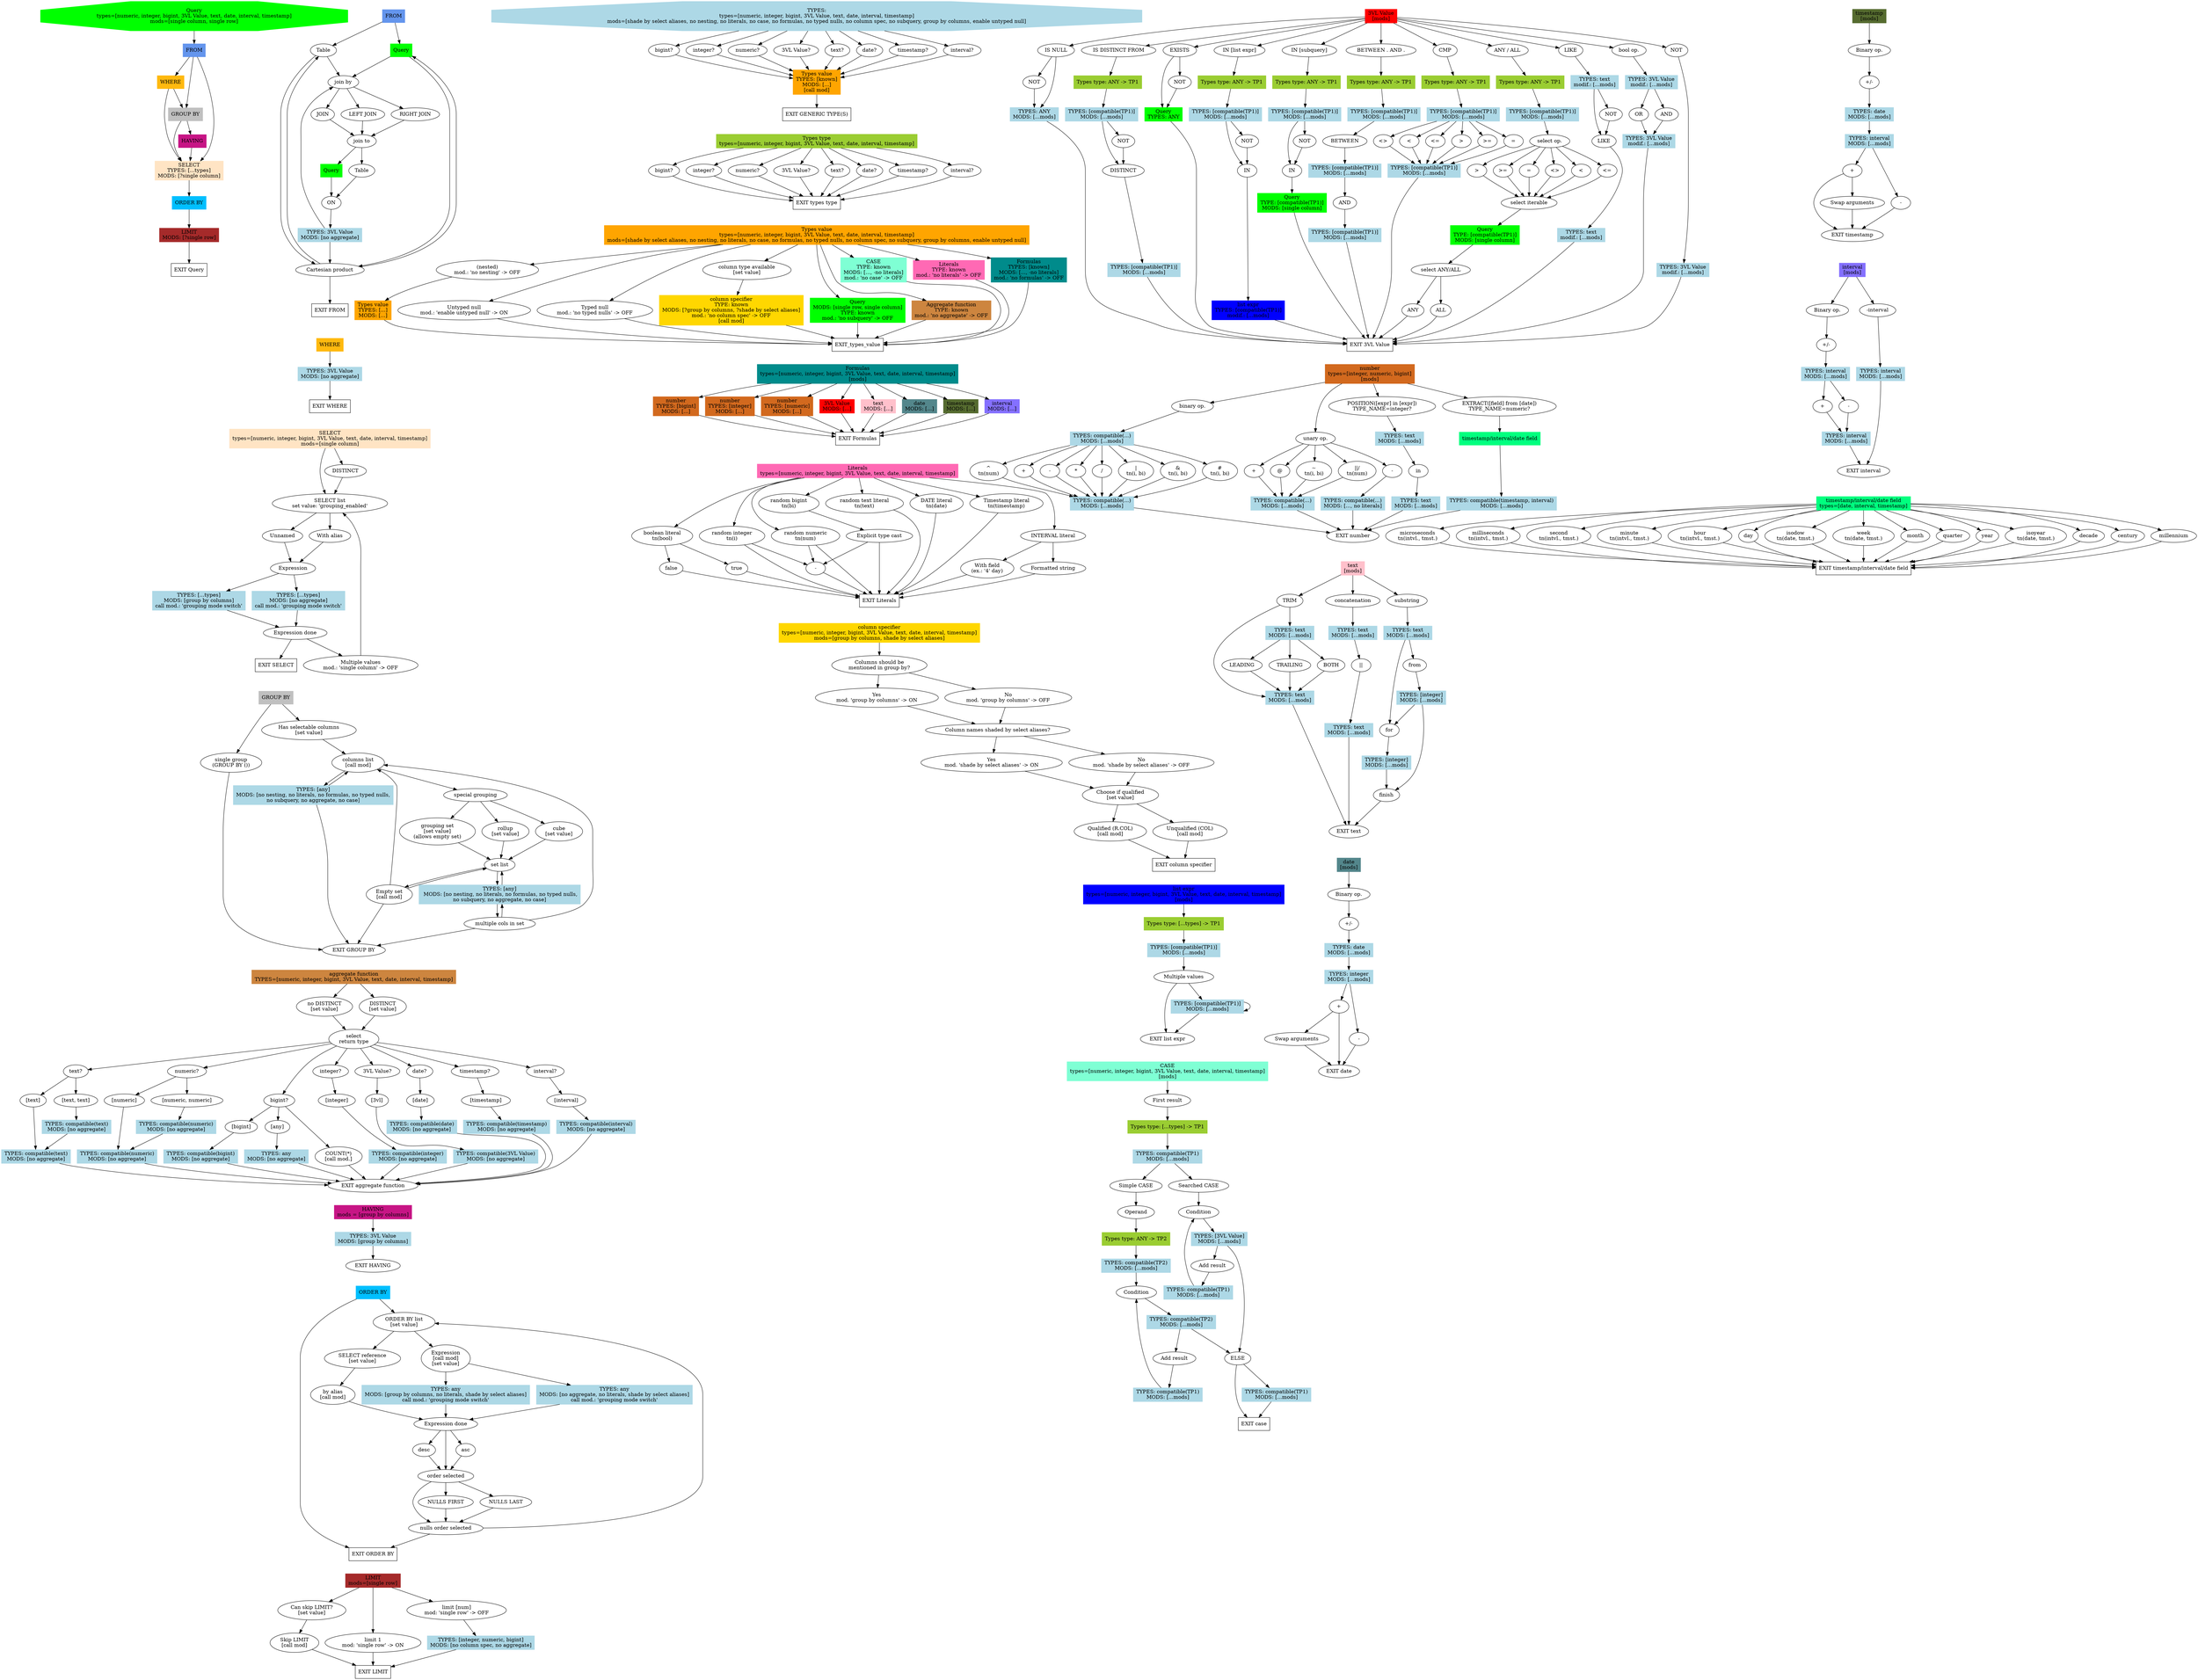 # Structure is ALWAYS as follows:
# 1. General rule is place function definitions inside their own subgraphs.
# 2. Functional node begins from the node_name node.

# 3. Function definitions & calls look as follows:
# 1) Definitions:
# subgraph def_{node_name} {
#     {node_name} [
#         TYPES="[{type_name}, ...]" (multiple type variants can be choosen, none can be choosen)
#         MODS="[{mod_name}, ...]"
#         uses_wrapped_types="true" (whether to wrap types into the subgraph's type, if subgraph has an inner type)
#         ...
#     ]
#     EXIT_{node_name} [label="EXIT {node_label}"]
#     ...
# }
# 2) Calls (execution will move to a root of a different subgraph):
#     call{caller_num}_{node_name} [
#         TYPES="[{type_name}, ...]" OR "[any]" OR "[known]" OR "[compatible]" OR "[...]" (passes all argument types further),
#         MODS="[{mod_name}, ...]" OR "[...]" (passes all argument modifiers further),
#         ...
#     ]
#
# TYPE, TYPES and MOD in definitions are only for type-checking.
# All specified types of modifiers (TYPE, TYPES, MOD) are required to be passed by caller.
# If TYPES="[any]", all types are selected.
# If TYPES="[compatible]" or TYPES="[known]", the types are popped from the reprective stacks.
# from the respective stacks

# 4. Typed node (with a question mark at the end in definition label):
# {node_name} [TYPE_NAME="type_name"]
# TYPE_NAME is the name of a type listed in function declaration.
# The node will be turned off or on respective to the types passed to function call.

# 4.1 A node with a modifier
# {node_name} [modifier="[trig_name]", modifier_mode="on"/"off"]
# if `modifier` is present in the modifiers, turn the node on or off according to the modifier_mode.

# 4.2 A node with a call modifier
# {node_name} [call_modifier="[call_trig_name]"]
# if the function corresponding to call_trig_name returns true (handler registered in code),
# the node is on. Otherwise, it is off.

# 5. Exit a callable node:
# EXIT_{node_name} [label="EXIT {node_label}"]

# 6. Call a callable node with params:
# call{caller_num}_{node_name} [TYPES={...}, MODS={...}, ...]
# ... -> call...
# there can be multiple callers, so each caller should have a unique id
# values of TYPES and MOD are exact mathes to those in definition

# 7. Call a callable node without params:
# call{caller_num}_{node_name} [...]
# ... -> call...

# 8. These are ignored:
# 1) ... -> ... [color=none]
# 2) Graphviz params in [] (label, shape...)

# 9. Define a node before referencing it:
# FROM []
# Query -> FROM

# 10. Don't do this:
# ... -> ... -> ...

# 11. subgraph ignore {} is completely ignored

# 12. Do NOT use block comments /* */

# 13 [temporary]. Mark nodes that will generate a literal value with 100%
# probability as node[literal="t"]

# 14. To use modifiers provided in arguments, mark a node with modifier="MOD. NAME", modifier_mode="off" / modifier_mode="on"

digraph G {
    subgraph def_Query {
        Query [TYPES="[numeric, integer, bigint, 3VL Value, text, date, interval, timestamp]", MODS="[single column, single row]", label="Query\ntypes=[numeric, integer, bigint, 3VL Value, text, date, interval, timestamp]\nmods=[single column, single row]", shape=octagon, style=filled, color=green]
        EXIT_Query [label="EXIT Query", shape=rectangle]

        call0_FROM [label="FROM", shape=rectangle, color=cornflowerblue, style=filled]
        Query -> call0_FROM

        call0_WHERE [label="WHERE", shape=rectangle, style=filled, color=darkgoldenrod1]
        call0_FROM -> call0_WHERE

        call0_SELECT [label="SELECT\nTYPES: [...types]\nMODS: [?single column]", TYPES="[...]", MODS="[?single column]", shape=rectangle, style=filled, color=bisque]
        call0_WHERE -> call0_SELECT
        call0_FROM -> call0_SELECT
        
        call0_GROUP_BY [label="GROUP BY", shape=rectangle, style=filled, color=gray]
        call0_WHERE -> call0_GROUP_BY
        call0_FROM -> call0_GROUP_BY
        call0_GROUP_BY -> call0_SELECT

        call0_HAVING [label="HAVING", shape=rectangle, style=filled, color=mediumvioletred]
        call0_GROUP_BY -> call0_HAVING
        call0_HAVING -> call0_SELECT

        call0_ORDER_BY [label="ORDER BY", shape=rectangle, style=filled, color=deepskyblue]
        call0_SELECT -> call0_ORDER_BY

        call0_LIMIT [label="LIMIT\nMODS: [?single row]", MODS="[?single row]", shape=rectangle, style=filled, color=brown]
        call0_ORDER_BY -> call0_LIMIT
        call0_LIMIT -> EXIT_Query
    }

    subgraph def_FROM {
        FROM [shape=rectangle, color=cornflowerblue, style=filled]
        EXIT_FROM [label="EXIT FROM", shape=rectangle]

        // FROM -> EXIT_FROM

        FROM_table [label="Table"]
        FROM -> FROM_table
        call0_Query [label="Query", shape=rectangle, TYPES="[any]", MODS="[]", style=filled, color=green]
        FROM -> call0_Query

        FROM_join_by [label="join by"]
        call0_Query -> FROM_join_by
        FROM_table -> FROM_join_by

        FROM_join_to [label="join to"]

        FROM_join_join [label="JOIN"]
        FROM_join_by -> FROM_join_join
        FROM_join_join -> FROM_join_to
        FROM_left_join [label="LEFT JOIN"]
        FROM_join_by -> FROM_left_join
        FROM_left_join -> FROM_join_to
        FROM_right_join [label="RIGHT JOIN"]
        FROM_join_by -> FROM_right_join
        FROM_right_join -> FROM_join_to
        // Reason for turning off: FULL JOIN is only supported with merge-joinable or hash-joinable join conditions
        // To turn this on, you have to provide 'no subquery' and possibly other mods to 'on' in case of full outer join
        // FROM_full_join [label="FULL JOIN"]
        // FROM_join_by -> FROM_full_join
        // FROM_full_join -> FROM_join_to

        FROM_join_on [label="ON"]
        FROM_join_table [label="Table"]
        FROM_join_to -> FROM_join_table
        FROM_join_table -> FROM_join_on
        call5_Query [label="Query", shape=rectangle, TYPES="[any]", MODS="[]", style=filled, color=green]
        FROM_join_to -> call5_Query
        call5_Query -> FROM_join_on

        call83_types [TYPES="[3VL Value]", MODS="[no aggregate]", label="TYPES: 3VL Value\nMODS: [no aggregate]", shape=rectangle, style=filled, color=lightblue]
        FROM_join_on -> call83_types
        call83_types -> FROM_join_by

        FROM_cartesian_product [label="Cartesian product"]
        FROM_cartesian_product -> EXIT_FROM
        FROM_table -> FROM_cartesian_product
        FROM_cartesian_product -> FROM_table
        call0_Query -> FROM_cartesian_product
        FROM_cartesian_product -> call0_Query
        call83_types -> FROM_cartesian_product
    }

    subgraph def_WHERE {
        WHERE [label="WHERE", shape=rectangle, style=filled, color=darkgoldenrod1]
        EXIT_WHERE [label="EXIT WHERE", shape=rectangle]

        call53_types [TYPES="[3VL Value]", MODS="[no aggregate]", label="TYPES: 3VL Value\nMODS: [no aggregate]", shape=rectangle, style=filled, color=lightblue]
        WHERE -> call53_types
        call53_types -> EXIT_WHERE
    }

    subgraph def_SELECT {
        SELECT [TYPES="[numeric, integer, bigint, 3VL Value, text, date, interval, timestamp]", MODS="[single column]", label="SELECT\ntypes=[numeric, integer, bigint, 3VL Value, text, date, interval, timestamp]\nmods=[single column]", shape=rectangle, style=filled, color=bisque]
        EXIT_SELECT [label="EXIT SELECT", shape=rectangle]

        SELECT_DISTINCT [label="DISTINCT"]
        SELECT -> SELECT_DISTINCT

        SELECT_list [label="SELECT list\nset value: 'grouping_enabled'", set_value="grouping_enabled"]
        SELECT_DISTINCT -> SELECT_list
        SELECT -> SELECT_list
        SELECT_list_multiple_values [label="Multiple values\nmod.: 'single column' -> OFF", modifier="single column", modifier_mode="off"]
        SELECT_list_multiple_values -> SELECT_list

        SELECT_unnamed_expr [label="Unnamed"]
        SELECT_expr_with_alias [label="With alias"]
        SELECT_list -> SELECT_unnamed_expr
        SELECT_list -> SELECT_expr_with_alias

        select_expr [label="Expression"]
        SELECT_unnamed_expr -> select_expr
        SELECT_expr_with_alias -> select_expr
        select_expr_done [label="Expression done"]
        select_expr_done -> SELECT_list_multiple_values
        select_expr_done -> EXIT_SELECT
        call73_types [label="TYPES: [...types]\nMODS: [group by columns]\ncall mod.: 'grouping mode switch'", TYPES="[...]", MODS="[group by columns]", call_modifier="grouping mode switch", shape=rectangle, style=filled, color=lightblue]
        select_expr -> call73_types
        call73_types -> select_expr_done
        call54_types [label="TYPES: [...types]\nMODS: [no aggregate]\ncall mod.: 'grouping mode switch'", TYPES="[...]", MODS="[no aggregate]", call_modifier="grouping mode switch", shape=rectangle, style=filled, color=lightblue]
        select_expr -> call54_types
        call54_types -> select_expr_done

        // SELECT_tables_eligible_for_wildcard [label="Set Relations for wildcards\nset_value='wildcard_relations'", set_value="wildcard_relations"]
        // SELECT_list -> SELECT_tables_eligible_for_wildcard
        // SELECT_wildcard [label="wildcard\ncall mod.: is_wildcard_available", call_modifier="is_wildcard_available"]
        // SELECT_tables_eligible_for_wildcard -> SELECT_wildcard
        // SELECT_wildcard -> SELECT_list_multiple_values
        // SELECT_wildcard -> EXIT_SELECT
        // SELECT_qualified_wildcard [label="qualified wildcard\ncall mod.: is_wildcard_available", call_modifier="is_wildcard_available"]
        // SELECT_tables_eligible_for_wildcard -> SELECT_qualified_wildcard
        // SELECT_qualified_wildcard -> SELECT_list_multiple_values
        // SELECT_qualified_wildcard -> EXIT_SELECT
    }

    subgraph def_GROUP_BY {
        GROUP_BY [label="GROUP BY", shape=rectangle, style=filled, color=gray]
        EXIT_GROUP_BY [label="EXIT GROUP BY"]

        group_by_single_group [label="single group\n(GROUP BY ())"]
        GROUP_BY -> group_by_single_group
        group_by_single_group -> EXIT_GROUP_BY

        has_accessible_columns [label="Has selectable columns\n[set value]", set_value="has_accessible_cols"]
        GROUP_BY -> has_accessible_columns
        grouping_column_list [label="columns list\n[call mod]", call_modifier="has_accessible_cols_mod"]
        has_accessible_columns -> grouping_column_list

        call70_types[TYPES="[any]", label="TYPES: [any]\nMODS: [no nesting, no literals, no formulas, no typed nulls,\nno subquery, no aggregate, no case]", MODS="[no nesting, no literals, no formulas, no typed nulls, no subquery, no aggregate, no case]", shape=rectangle, style=filled, color=lightblue]
        grouping_column_list -> call70_types
        call70_types -> grouping_column_list
        call70_types -> EXIT_GROUP_BY

        special_grouping [label="special grouping"]
        grouping_column_list -> special_grouping
        set_list [label="set list"]
        set_list_empty_allowed [label="Empty set\n[call mod]", call_modifier="empty set allowed"]
        set_list -> set_list_empty_allowed
        set_list_empty_allowed -> set_list
        set_list_empty_allowed -> grouping_column_list
        set_list_empty_allowed -> EXIT_GROUP_BY

        grouping_rollup [label="rollup\n[set value]", set_value="is_grouping_sets"]
        special_grouping -> grouping_rollup
        grouping_rollup -> set_list

        grouping_cube [label="cube\n[set value]", set_value="is_grouping_sets"]
        special_grouping -> grouping_cube
        grouping_cube -> set_list

        grouping_set [label="grouping set\n[set value]\n(allows empty set)", set_value="is_grouping_sets"]
        special_grouping -> grouping_set
        grouping_set -> set_list

        call69_types [TYPES="[any]", label="TYPES: [any]\n MODS: [no nesting, no literals, no formulas, no typed nulls,\nno subquery, no aggregate, no case]", MODS="[no nesting, no literals, no formulas, no typed nulls, no subquery, no aggregate, no case]", shape=rectangle, style=filled, color=lightblue]
        set_list -> call69_types
        call69_types -> set_list
        set_multiple [label="multiple cols in set"]
        call69_types -> set_multiple
        set_multiple -> call69_types
        set_multiple -> EXIT_GROUP_BY
        set_multiple -> grouping_column_list
    }

    subgraph def_aggregate_function {
        aggregate_function [TYPES="[numeric, integer, bigint, 3VL Value, text, date, interval, timestamp]", label="aggregate function\nTYPES=[numeric, integer, bigint, 3VL Value, text, date, interval, timestamp]", shape=rectangle, style=filled, color=peru]
        EXIT_aggregate_function [label="EXIT aggregate function"]

        aggregate_select_return_type [label="select\nreturn type"]
        aggregate_not_distinct[label="no DISTINCT\n[set value]", set_value="distinct_aggr"]
        aggregate_function -> aggregate_not_distinct
        aggregate_not_distinct -> aggregate_select_return_type
        aggregate_distinct[label="DISTINCT\n[set value]", set_value="distinct_aggr"]
        aggregate_function -> aggregate_distinct
        aggregate_distinct -> aggregate_select_return_type


        aggregate_select_type_text[TYPE_NAME="text", label="text?"]
        aggregate_select_return_type -> aggregate_select_type_text

        arg_single_text [label="[text]"]
        aggregate_select_type_text -> arg_single_text
        call63_types [TYPES="[compatible]", label="TYPES: compatible(text)\nMODS: [no aggregate]", MODS="[no aggregate]", shape=rectangle, style=filled, color=lightblue]
        arg_single_text -> call63_types
        call63_types -> EXIT_aggregate_function

        arg_double_text [label="[text, text]"]
        call74_types [TYPES="[compatible]", label="TYPES: compatible(text)\nMODS: [no aggregate]", MODS="[no aggregate]", shape=rectangle, style=filled, color=lightblue]
        aggregate_select_type_text -> arg_double_text
        arg_double_text -> call74_types
        call74_types -> call63_types


        aggregate_select_type_numeric[TYPE_NAME="numeric", label="numeric?"]
        aggregate_select_return_type -> aggregate_select_type_numeric

        arg_single_numeric [label="[numeric]"]
        aggregate_select_type_numeric -> arg_single_numeric
        call66_types [TYPES="[compatible]", label="TYPES: compatible(numeric)\nMODS: [no aggregate]", MODS="[no aggregate]", shape=rectangle, style=filled, color=lightblue]
        arg_single_numeric -> call66_types
        call66_types -> EXIT_aggregate_function
        
        arg_double_numeric [label="[numeric, numeric]"]
        aggregate_select_type_numeric -> arg_double_numeric   
        call68_types[TYPES="[compatible]", label="TYPES: compatible(numeric)\nMODS: [no aggregate]", MODS="[no aggregate]", shape=rectangle, style=filled, color=lightblue]
        arg_double_numeric -> call68_types
        call68_types -> call66_types


        aggregate_select_type_bigint[TYPE_NAME="bigint", label="bigint?"]
        aggregate_select_return_type -> aggregate_select_type_bigint

        arg_bigint [label="[bigint]"]
        aggregate_select_type_bigint -> arg_bigint
        call75_types [TYPES="[compatible]", label="TYPES: compatible(bigint)\nMODS: [no aggregate]", MODS="[no aggregate]", shape=rectangle, style=filled, color=lightblue]
        arg_bigint -> call75_types
        call75_types -> EXIT_aggregate_function

        arg_bigint_any [label="[any]"]
        aggregate_select_type_bigint -> arg_bigint_any
        call65_types [TYPES="[any]", label="TYPES: any\nMODS: [no aggregate]", MODS="[no aggregate]", shape=rectangle, style=filled, color=lightblue]
        arg_bigint_any -> call65_types
        call65_types -> EXIT_aggregate_function

        arg_star [label="COUNT(*)\n[call mod.]", call_modifier="distinct_aggr_mod"]
        aggregate_select_type_bigint -> arg_star
        arg_star -> EXIT_aggregate_function


        aggregate_select_type_integer[TYPE_NAME="integer", label="integer?"]
        aggregate_select_return_type -> aggregate_select_type_integer

        arg_integer [label="[integer]"]
        aggregate_select_type_integer -> arg_integer
        call71_types [TYPES="[compatible]", label="TYPES: compatible(integer)\nMODS: [no aggregate]", MODS="[no aggregate]", shape=rectangle, style=filled, color=lightblue]
        arg_integer -> call71_types
        call71_types -> EXIT_aggregate_function


        aggregate_select_type_bool[TYPE_NAME="3VL Value", label="3VL Value?"]
        aggregate_select_return_type -> aggregate_select_type_bool

        arg_single_3vl [label="[3vl]"]
        aggregate_select_type_bool -> arg_single_3vl
        call64_types [TYPES="[compatible]", label="TYPES: compatible(3VL Value)\nMODS: [no aggregate]", MODS="[no aggregate]", shape=rectangle, style=filled, color=lightblue]
        arg_single_3vl -> call64_types
        call64_types -> EXIT_aggregate_function


        aggregate_select_type_date [TYPE_NAME="date", label="date?"]
        aggregate_select_return_type -> aggregate_select_type_date

        arg_date [label="[date]"]
        aggregate_select_type_date -> arg_date
        call72_types [TYPES="[compatible]", label="TYPES: compatible(date)\nMODS: [no aggregate]", MODS="[no aggregate]", shape=rectangle, style=filled, color=lightblue]
        arg_date -> call72_types
        call72_types -> EXIT_aggregate_function


        aggregate_select_type_timestamp [TYPE_NAME="timestamp", label="timestamp?"]
        aggregate_select_return_type -> aggregate_select_type_timestamp

        arg_timestamp [label="[timestamp]"]
        aggregate_select_type_timestamp -> arg_timestamp
        call96_types [TYPES="[compatible]", label="TYPES: compatible(timestamp)\nMODS: [no aggregate]", MODS="[no aggregate]", shape=rectangle, style=filled, color=lightblue]
        arg_timestamp -> call96_types
        call96_types -> EXIT_aggregate_function


        aggregate_select_type_interval [TYPE_NAME="interval", label="interval?"]
        aggregate_select_return_type -> aggregate_select_type_interval

        arg_interval [label="[interval]"]
        aggregate_select_type_interval -> arg_interval
        call90_types [TYPES="[compatible]", label="TYPES: compatible(interval)\nMODS: [no aggregate]", MODS="[no aggregate]", shape=rectangle, style=filled, color=lightblue]
        arg_interval -> call90_types
        call90_types -> EXIT_aggregate_function
    }

    subgraph def_HAVING {
        HAVING [label="HAVING\nmods = [group by columns]", MODS="[group by columns]", shape=rectangle, style=filled, color=mediumvioletred]
        EXIT_HAVING [label="EXIT HAVING"]

        call45_types [TYPES="[3VL Value]", MODS="[group by columns]", label="TYPES: 3VL Value\nMODS: [group by columns]", shape=rectangle, style=filled, color=lightblue]
        HAVING -> call45_types
        call45_types -> EXIT_HAVING
    }

    subgraph def_ORDER_BY {
        ORDER_BY [label="ORDER BY", shape=rectangle, style=filled, color=deepskyblue]
        EXIT_ORDER_BY [label="EXIT ORDER BY", shape=rectangle]

        ORDER_BY -> EXIT_ORDER_BY

        // order by basically functions like SELECT w/o aliases
        // but no literals are allowed, and you also can
        // reference SELECT by aliases/numbers, and the priority
        // is on the SELECT, when ambiguous between select and from.

        order_by_list [label="ORDER BY list\n[set value]", set_value="select_is_not_distinct"]
        ORDER_BY -> order_by_list
        order_by_expr_done [label="Expression done"]

        order_by_select_reference [label="SELECT reference\n[set value]", set_value="select_has_accessible_columns"]
        order_by_list -> order_by_select_reference
        order_by_select_reference_by_alias [label="by alias\n[call mod]", call_modifier="select_has_accessible_columns_mod"]
        order_by_select_reference -> order_by_select_reference_by_alias
        order_by_select_reference_by_alias -> order_by_expr_done

        order_by_expr [label="Expression\n[call mod]\n[set value]", call_modifier="select_is_not_distinct_mod", set_value="grouping_enabled"]
        order_by_list -> order_by_expr

        call84_types [label="TYPES: any\nMODS: [group by columns, no literals, shade by select aliases]\ncall mod.: 'grouping mode switch'", TYPES="[any]", MODS="[group by columns, no literals, shade by select aliases]", call_modifier="grouping mode switch", shape=rectangle, style=filled, color=lightblue]
        order_by_expr -> call84_types
        call84_types -> order_by_expr_done
        call85_types [label="TYPES: any\nMODS: [no aggregate, no literals, shade by select aliases]\ncall mod.: 'grouping mode switch'", TYPES="[any]", MODS="[no aggregate, no literals, shade by select aliases]", call_modifier="grouping mode switch", shape=rectangle, style=filled, color=lightblue]
        order_by_expr -> call85_types
        call85_types -> order_by_expr_done

        order_by_order_selected [label="order selected"]
        order_by_expr_done -> order_by_order_selected
        order_by_asc [label="asc"]
        order_by_expr_done -> order_by_asc
        order_by_asc -> order_by_order_selected
        order_by_desc [label="desc"]
        order_by_expr_done -> order_by_desc
        order_by_desc -> order_by_order_selected

        order_by_nulls_first_selected [label="nulls order selected"]
        order_by_order_selected -> order_by_nulls_first_selected
        order_by_nulls_first_selected -> order_by_list
        order_by_nulls_first_selected -> EXIT_ORDER_BY
        order_by_nulls_first [label="NULLS FIRST"]
        order_by_order_selected -> order_by_nulls_first
        order_by_nulls_first -> order_by_nulls_first_selected
        order_by_nulls_last [label="NULLS LAST"]
        order_by_order_selected -> order_by_nulls_last
        order_by_nulls_last -> order_by_nulls_first_selected
    }

    subgraph def_LIMIT {
        LIMIT [MODS="[single row]", label="LIMIT\nmods=[single row]", shape=rectangle, style=filled, color=brown]
        EXIT_LIMIT [label="EXIT LIMIT", shape=rectangle]

        query_can_skip_limit_set_val [label="Can skip LIMIT?\n[set value]", set_value="can_skip_limit"]
        LIMIT -> query_can_skip_limit_set_val
        query_can_skip_limit [label="Skip LIMIT\n[call mod]", call_modifier="can_skip_limit_mod"]
        query_can_skip_limit_set_val-> query_can_skip_limit
        query_can_skip_limit -> EXIT_LIMIT

        single_row_true [label="limit 1\nmod: 'single row' -> ON", modifier="single row", modifier_mode="on"]
        LIMIT -> single_row_true
        single_row_true -> EXIT_LIMIT

        limit_num [label="limit [num]\nmod: 'single row' -> OFF", modifier="single row", modifier_mode="off"]
        LIMIT -> limit_num
        call52_types [TYPES="[integer, numeric, bigint]", MODS="[no column spec, no aggregate]", label="TYPES: [integer, numeric, bigint]\nMODS: [no column spec, no aggregate]", shape=rectangle, style=filled, color=lightblue]
        limit_num -> call52_types
        call52_types -> EXIT_LIMIT
    }

    subgraph def_types {
        types [TYPES="[numeric, integer, bigint, 3VL Value, text, date, interval, timestamp]", MODS="[shade by select aliases, no nesting, no literals, no case, no formulas, no typed nulls, no column spec, no subquery, group by columns, enable untyped null, no aggregate]", label="TYPES:\ntypes=[numeric, integer, bigint, 3VL Value, text, date, interval, timestamp]\nmods=[shade by select aliases, no nesting, no literals, no case, no formulas, no typed nulls, no column spec, no subquery, group by columns, enable untyped null]", shape=octagon, style=filled, color=lightblue]
        EXIT_types [label="EXIT GENERIC TYPE(S)", shape=rectangle]

        call0_types_value [TYPES="[known]", MODS="[...]", label="Types value\nTYPES: [known]\nMODS: [...]\n[call mod]", call_modifier="is_column_type_available_gate", shape=rectangle, style=filled, color=orange]
        call0_types_value -> EXIT_types

        types_select_type_bigint[TYPE_NAME="bigint", label="bigint?", set_value="is_column_type_available_val"]
        types -> types_select_type_bigint
        types_select_type_bigint -> call0_types_value

        types_select_type_integer[TYPE_NAME="integer", label="integer?", set_value="is_column_type_available_val"]
        types -> types_select_type_integer
        types_select_type_integer -> call0_types_value

        types_select_type_numeric[TYPE_NAME="numeric", label="numeric?", set_value="is_column_type_available_val"]
        types -> types_select_type_numeric
        types_select_type_numeric -> call0_types_value

        types_select_type_3vl[TYPE_NAME="3VL Value", label="3VL Value?", set_value="is_column_type_available_val"]
        types -> types_select_type_3vl
        types_select_type_3vl -> call0_types_value

        types_select_type_text[TYPE_NAME="text", label="text?", set_value="is_column_type_available_val"]
        types -> types_select_type_text
        types_select_type_text -> call0_types_value

        types_select_type_date[TYPE_NAME="date", label="date?", set_value="is_column_type_available_val"]
        types -> types_select_type_date
        types_select_type_date -> call0_types_value

        types_select_type_timestamp[TYPE_NAME="timestamp", label="timestamp?", set_value="is_column_type_available_val"]
        types -> types_select_type_timestamp
        types_select_type_timestamp -> call0_types_value

        types_select_type_interval[TYPE_NAME="interval", label="interval?", set_value="is_column_type_available_val"]
        types -> types_select_type_interval
        types_select_type_interval -> call0_types_value
    }

    subgraph def_types_type {
        types_type [TYPES="[numeric, integer, bigint, 3VL Value, text, date, interval, timestamp]", label="Types type\ntypes=[numeric, integer, bigint, 3VL Value, text, date, interval, timestamp]", shape=rectangle, style=filled, color=yellowgreen]
        EXIT_types_type [label="EXIT types type", shape=rectangle]

        types_type_bigint[TYPE_NAME="bigint", label="bigint?"]
        types_type -> types_type_bigint
        types_type_bigint -> EXIT_types_type

        types_type_integer[TYPE_NAME="integer", label="integer?"]
        types_type -> types_type_integer
        types_type_integer -> EXIT_types_type

        types_type_numeric[TYPE_NAME="numeric", label="numeric?"]
        types_type -> types_type_numeric
        types_type_numeric -> EXIT_types_type

        types_type_3vl[TYPE_NAME="3VL Value", label="3VL Value?"]
        types_type -> types_type_3vl
        types_type_3vl -> EXIT_types_type

        types_type_text[TYPE_NAME="text", label="text?"]
        types_type -> types_type_text
        types_type_text -> EXIT_types_type

        types_type_date[TYPE_NAME="date", label="date?"]
        types_type -> types_type_date
        types_type_date -> EXIT_types_type

        types_type_timestamp[TYPE_NAME="timestamp", label="timestamp?"]
        types_type -> types_type_timestamp
        types_type_timestamp -> EXIT_types_type

        types_type_interval[TYPE_NAME="interval", label="interval?"]
        types_type -> types_type_interval
        types_type_interval -> EXIT_types_type
    }

    subgraph def_types_value {
        types_value [TYPES="[numeric, integer, bigint, 3VL Value, text, date, interval, timestamp]", MODS="[shade by select aliases, no nesting, no literals, no case, no formulas, no typed nulls, no column spec, no subquery, group by columns, enable untyped null, no aggregate]", label="Types value\ntypes=[numeric, integer, bigint, 3VL Value, text, date, interval, timestamp]\nmods=[shade by select aliases, no nesting, no literals, no case, no formulas, no typed nulls, no column spec, no subquery, group by columns, enable untyped null]", shape=rectangle, style=filled, color=orange]
        EXIT_types_value [shape=rectangle]

        types_value_nested [label="(nested)\nmod.: 'no nesting' -> OFF", modifier="no nesting", modifier_mode="off"]
        types_value -> types_value_nested
        call1_types_value [TYPES="[...]", MODS="[...]", label="Types value\nTYPES: [...]\nMODS: [...]", shape=rectangle, style=filled, color=orange]
        types_value_nested -> call1_types_value
        call1_types_value -> EXIT_types_value

        types_value_null [label="Untyped null\nmod.: 'enable untyped null' -> ON", modifier="enable untyped null", modifier_mode="on"]
        types_value -> types_value_null
        types_value_null -> EXIT_types_value

        types_value_typed_null [label="Typed null\nmod.: 'no typed nulls' -> OFF", modifier="no typed nulls", modifier_mode="off"]
        types_value -> types_value_typed_null
        types_value_typed_null -> EXIT_types_value

        column_type_available [label="column type available\n[set value]", set_value="is_column_type_available_val"]
        types_value -> column_type_available
        call0_column_spec [TYPES="[known]", MODS="[?group by columns, ?shade by select aliases]", modifier="no column spec", modifier_mode="off", call_modifier="is_column_type_available_gate", label="column specifier\nTYPE: known\nMODS: [?group by columns, ?shade by select aliases]\nmod.: 'no column spec' -> OFF\n[call mod]", shape=rectangle, style=filled, color=gold]
        column_type_available -> call0_column_spec
        call0_column_spec -> EXIT_types_value

        call1_Query [TYPES="[known]", MODS="[single row, single column]", label="Query\nMODS: [single row, single column]\nTYPE: known\nmod.: 'no subquery' -> OFF", modifier="no subquery", modifier_mode="off", shape=rectangle, style=filled, color=green]
        types_value -> call1_Query
        call1_Query -> EXIT_types_value

        call0_aggregate_function [TYPES="[known]", modifier="no aggregate", modifier_mode="off", label="Aggregate function\nTYPE: known\nmod.: 'no aggregate' -> OFF", shape=rectangle, style=filled, color=peru]
        types_value -> call0_aggregate_function
        call0_aggregate_function -> EXIT_types_value

        call0_case [TYPES="[known]", MODS="[..., -no literals]", modifier="no case", modifier_mode="off", label="CASE\nTYPE: known\nMODS: [..., -no literals]\nmod.: 'no case' -> OFF", shape=rectangle, style=filled, color=aquamarine]
        types_value -> call0_case
        call0_case -> EXIT_types_value

        call0_literals [TYPES="[known]", modifier="no literals", modifier_mode="off", label="Literals\nTYPE: known\nmod.: 'no literals' -> OFF", shape=rectangle, style=filled, color=hotpink]
        types_value -> call0_literals
        call0_literals -> EXIT_types_value

        call0_formulas [TYPES="[known]", MODS="[..., -no literals]", modifier="no formulas", modifier_mode="off", label="Formulas\nTYPES: [known]\nMODS: [..., -no literals]\nmod.: 'no formulas' -> OFF", shape=rectangle, style=filled, color=darkcyan]
        types_value -> call0_formulas
        call0_formulas -> EXIT_types_value
    }

    subgraph def_formulas {
        formulas [label="Formulas\ntypes=[numeric, integer, bigint, 3VL Value, text, date, interval, timestamp]\n[mods]", TYPES="[numeric, integer, bigint, 3VL Value, text, date, interval, timestamp]", MODS="[]", shape=rectangle, style=filled, color=darkcyan]
        EXIT_formulas [label="EXIT Formulas", shape=rectangle]

        call2_number [label="number\nTYPES: [bigint]\nMODS: [...]", TYPE_NAME="bigint", TYPES="[bigint]", MODS="[...]", shape=rectangle, style=filled, color=chocolate]
        formulas -> call2_number
        call2_number -> EXIT_formulas

        call1_number [label="number\nTYPES: [integer]\nMODS: [...]", TYPE_NAME="integer", TYPES="[integer]", MODS="[...]", shape=rectangle, style=filled, color=chocolate]
        formulas -> call1_number
        call1_number -> EXIT_formulas

        call0_number [label="number\nTYPES: [numeric]\nMODS: [...]", TYPE_NAME="numeric", TYPES="[numeric]", MODS="[...]", shape=rectangle, style=filled, color=chocolate]
        formulas -> call0_number
        call0_number -> EXIT_formulas

        call1_VAL_3 [label="3VL Value\nMODS: [...]", MODS="[...]", TYPE_NAME="3VL Value", shape=rectangle, style=filled, color=red]
        formulas -> call1_VAL_3
        call1_VAL_3 -> EXIT_formulas

        call0_text [label="text\nMODS: [...]", MODS="[...]", TYPE_NAME="text", shape=rectangle, style=filled, color=pink]
        formulas -> call0_text
        call0_text -> EXIT_formulas

        call0_date [label="date\nMODS: [...]", MODS="[...]", TYPE_NAME="date", shape=rectangle, style=filled, color=cadetblue4]
        formulas -> call0_date
        call0_date -> EXIT_formulas

        call0_timestamp [label="timestamp\nMODS: [...]", MODS="[...]", TYPE_NAME="timestamp", shape=rectangle, style=filled, color=darkolivegreen]
        formulas -> call0_timestamp
        call0_timestamp -> EXIT_formulas

        call0_interval [label="interval\nMODS: [...]", MODS="[...]", TYPE_NAME="interval", shape=rectangle, style=filled, color=lightslateblue]
        formulas -> call0_interval
        call0_interval -> EXIT_formulas
    }

    subgraph def_literals {
        literals [label="Literals\ntypes=[numeric, integer, bigint, 3VL Value, text, date, interval, timestamp]", TYPES="[numeric, integer, bigint, 3VL Value, text, date, interval, timestamp]", shape=rectangle, style=filled, color=hotpink]
        EXIT_literals [label="EXIT Literals", shape=rectangle]

        bool_literal [label="boolean literal\ntn(bool)", TYPE_NAME="3VL Value"]
        literals -> bool_literal
        true []
        bool_literal -> true
        true -> EXIT_literals
        false []
        bool_literal -> false
        false -> EXIT_literals

        number_literal_integer [label="random integer\ntn(i)", TYPE_NAME="integer"]
        literals -> number_literal_integer
        number_literal_integer -> EXIT_literals
        number_literal_numeric [label="random numeric\ntn(num)", TYPE_NAME="numeric"]
        literals -> number_literal_numeric
        number_literal_numeric -> EXIT_literals
        number_literal_bigint [label="random bigint\ntn(bi)", TYPE_NAME="bigint"]
        literals -> number_literal_bigint
        // number_literal_bigint -> EXIT_literals

        number_literal_minus [label="-"]
        number_literal_integer -> number_literal_minus
        number_literal_numeric -> number_literal_minus
        // number_literal_bigint -> number_literal_minus
        number_literal_minus -> EXIT_literals

        literals_explicit_cast [label="Explicit type cast"]
        literals_explicit_cast -> EXIT_literals
        number_literal_bigint -> literals_explicit_cast
        literals_explicit_cast -> number_literal_minus

        text_literal [label="random text literal\ntn(text)", TYPE_NAME="text"]
        literals -> text_literal
        text_literal -> EXIT_literals

        date_literal [label="DATE literal\ntn(date)", TYPE_NAME="date"]
        literals -> date_literal
        date_literal -> EXIT_literals

        timestamp_literal [label="Timestamp literal\ntn(timestamp)", TYPE_NAME="timestamp"]
        literals -> timestamp_literal
        timestamp_literal -> EXIT_literals

        interval_literal [label="INTERVAL literal", TYPE_NAME="interval"]
        literals -> interval_literal
        interval_literal_format_string [label="Formatted string"]
        interval_literal -> interval_literal_format_string
        interval_literal_format_string -> EXIT_literals
        interval_literal_with_field [label="With field\n(ex.: '4' day)"]
        interval_literal -> interval_literal_with_field
        interval_literal_with_field -> EXIT_literals
    }

    subgraph def_case {
        case [TYPES="[numeric, integer, bigint, 3VL Value, text, date, interval, timestamp]", MODS="[]", label="CASE\ntypes=[numeric, integer, bigint, 3VL Value, text, date, interval, timestamp]\n[mods]", shape=rectangle, style=filled, color=aquamarine]
        EXIT_case [label="EXIT case", shape=rectangle]

        case_first_result [label="First result"]
        case -> case_first_result
        call7_types_type [TYPES="[...]", label="Types type: [...types] -> TP1", shape=rectangle, color=yellowgreen, style=filled]
        case_first_result -> call7_types_type
        call82_types [TYPES="[compatible]", label="TYPES: compatible(TP1)\nMODS: [...mods]", MODS="[...]", shape=rectangle, style=filled, color=lightblue]
        call7_types_type -> call82_types
        
        case_else [label="ELSE"]
        call81_types [TYPES="[compatible]", label="TYPES: compatible(TP1)\nMODS: [...mods]", MODS="[...]", shape=rectangle, style=filled, color=lightblue]
        case_else -> call81_types
        call81_types -> EXIT_case
        case_else -> EXIT_case

        simple_case [label="Simple CASE"]
        call82_types -> simple_case

        simple_case_operand [label="Operand"]
        simple_case -> simple_case_operand
        call8_types_type [TYPES="[any]", label="Types type: ANY -> TP2", shape=rectangle, color=yellowgreen, style=filled]
        simple_case_operand -> call8_types_type
        call78_types [TYPES="[compatible]", MODS="[...]", label="TYPES: compatible(TP2)\nMODS: [...mods]", shape=rectangle, style=filled, color=lightblue]
        call8_types_type -> call78_types

        simple_case_condition [label="Condition"]
        call78_types -> simple_case_condition
        call79_types [TYPES="[compatible]", label="TYPES: compatible(TP2)\nMODS: [...mods]", MODS="[...]", shape=rectangle, style=filled, color=lightblue]
        simple_case_condition -> call79_types
        call79_types -> case_else

        simple_case_result [label="Add result"]
        call79_types -> simple_case_result
        call80_types [TYPES="[compatible]", label="TYPES: compatible(TP1)\nMODS: [...mods]", MODS="[...]", shape=rectangle, style=filled, color=lightblue]
        simple_case_result -> call80_types
        call80_types -> simple_case_condition

        searched_case [label="Searched CASE"]
        call82_types -> searched_case

        searched_case_condition [label="Condition"]
        searched_case -> searched_case_condition
        call76_types [TYPES="[3VL Value]", label="TYPES: [3VL Value]\nMODS: [...mods]", MODS="[...]", shape=rectangle, style=filled, color=lightblue]
        searched_case_condition -> call76_types
        call76_types -> case_else

        searched_case_result [label="Add result"]
        call76_types -> searched_case_result
        call77_types [TYPES="[compatible]", label="TYPES: compatible(TP1)\nMODS: [...mods]", MODS="[...]", shape=rectangle, style=filled, color=lightblue]
        searched_case_result -> call77_types
        call77_types -> searched_case_condition
    }

    subgraph def_column_spec {
        column_spec [TYPES="[numeric, integer, bigint, 3VL Value, text, date, interval, timestamp]", MODS="[group by columns, shade by select aliases]", label="column specifier\ntypes=[numeric, integer, bigint, 3VL Value, text, date, interval, timestamp]\nmods=[group by columns, shade by select aliases]", shape=rectangle, style=filled, color=gold]
        EXIT_column_spec [label="EXIT column specifier", shape=rectangle]

        column_spec_mentioned_in_group_by [label="Columns should be\nmentioned in group by?"]
        column_spec -> column_spec_mentioned_in_group_by

        column_spec_mentioned_in_group_by_yes [label="Yes\nmod. 'group by columns' -> ON", modifier="group by columns", modifier_mode="on"]
        column_spec_mentioned_in_group_by -> column_spec_mentioned_in_group_by_yes

        column_spec_mentioned_in_group_by_no [label="No\nmod. 'group by columns' -> OFF", modifier="group by columns", modifier_mode="off"]
        column_spec_mentioned_in_group_by -> column_spec_mentioned_in_group_by_no

        column_spec_shaded_by_select [label="Column names shaded by select aliases?"]
        column_spec_mentioned_in_group_by_yes -> column_spec_shaded_by_select
        column_spec_mentioned_in_group_by_no -> column_spec_shaded_by_select

        column_spec_shaded_by_select_yes [label="Yes\nmod. 'shade by select aliases' -> ON", modifier="shade by select aliases", modifier_mode="on"]
        column_spec_shaded_by_select -> column_spec_shaded_by_select_yes

        column_spec_shaded_by_select_no [label="No\nmod. 'shade by select aliases' -> OFF", modifier="shade by select aliases", modifier_mode="off"]
        column_spec_shaded_by_select -> column_spec_shaded_by_select_no

        column_spec_choose_qualified [label="Choose if qualified\n[set value]", set_value="name_accessibility_of_selected_types_value"]
        column_spec_shaded_by_select_yes -> column_spec_choose_qualified
        column_spec_shaded_by_select_no -> column_spec_choose_qualified

        qualified_column_name [label="Qualified (R.COL)\n[call mod]", call_modifier="selected_types_accessible_by_naming_method"]
        column_spec_choose_qualified -> qualified_column_name
        qualified_column_name -> EXIT_column_spec

        unqualified_column_name [label="Unqualified (COL)\n[call mod]", call_modifier="selected_types_accessible_by_naming_method"]
        column_spec_choose_qualified -> unqualified_column_name
        unqualified_column_name -> EXIT_column_spec
    }

    subgraph def_list_expr {
        list_expr [TYPES="[numeric, integer, bigint, 3VL Value, text, date, interval, timestamp]", MODS="[]", label="list expr\ntypes=[numeric, integer, bigint, 3VL Value, text, date, interval, timestamp]\n[mods]", shape=rectangle, style=filled, color=blue]
        EXIT_list_expr[label="EXIT list expr"]

        call6_types_type [TYPES="[...]", label="Types type: [...types] -> TP1", shape=rectangle, color=yellowgreen, style=filled]
        list_expr -> call6_types_type
        call16_types [TYPES="[compatible]", MODS="[...]", label="TYPES: [compatible(TP1)]\nMODS: [...mods]", shape=rectangle, style=filled, color=lightblue]
        call6_types_type -> call16_types

        list_expr_multiple_values [label="Multiple values"]
        call16_types -> list_expr_multiple_values

        call49_types [TYPES="[compatible]", label="TYPES: [compatible(TP1)]\nMODS: [...mods]", MODS="[...]", shape=rectangle, style=filled, color=lightblue]
        list_expr_multiple_values -> call49_types
        list_expr_multiple_values -> EXIT_list_expr
        call49_types -> call49_types

        call49_types -> EXIT_list_expr
    }

    subgraph def_VAL_3 {
        VAL_3 [shape=rectangle, label="3VL Value\n[mods]", MODS="[]", style=filled, color=red]
        EXIT_VAL_3 [shape=rectangle, label="EXIT 3VL Value"]

        IsNull [label="IS NULL"]
        call55_types [TYPES="[any]", MODS="[...]", label="TYPES: ANY\nMODS: [...mods]", shape=rectangle, color=lightblue, style=filled]
        VAL_3 -> IsNull
        IsNull -> call55_types
        IsNull_not [label="NOT"]
        IsNull -> IsNull_not
        IsNull_not -> call55_types
        call55_types -> EXIT_VAL_3

        IsDistinctFrom [label="IS DISTINCT FROM"]
        call0_types_type [TYPES="[any]", label="Types type: ANY -> TP1", shape=rectangle, color=yellowgreen, style=filled]
        IsDistinctFrom -> call0_types_type
        call56_types [TYPES="[compatible]", MODS="[...]", label="TYPES: [compatible(TP1)]\nMODS: [...mods]", shape=rectangle, color=lightblue, style=filled]
        IsDistinctNOT [label="NOT"]
        DISTINCT []
        call21_types [TYPES="[compatible]", MODS="[...]", label="TYPES: [compatible(TP1)]\nMODS: [...mods]", shape=rectangle, color=lightblue, style=filled]
        VAL_3 -> IsDistinctFrom
        call0_types_type -> call56_types
        call56_types -> IsDistinctNOT
        IsDistinctNOT -> DISTINCT
        call56_types -> DISTINCT
        DISTINCT -> call21_types
        call21_types -> EXIT_VAL_3

        Exists_not [label="NOT"]
        Exists [label="EXISTS"]
        call2_Query [TYPES="[any]", MODS="[]", label="Query\nTYPES: ANY", shape=rectangle, style=filled, color=green]
        VAL_3 -> Exists
        Exists -> call2_Query
        call2_Query -> EXIT_VAL_3
        Exists -> Exists_not
        Exists_not -> call2_Query

        InList[label="IN [list expr]"]
        InListNot [label="NOT"]
        InListIn [label="IN"]
        VAL_3 -> InList
        call3_types_type [TYPES="[any]", label="Types type: ANY -> TP1", shape=rectangle, color=yellowgreen, style=filled]
        InList -> call3_types_type
        call57_types [TYPES="[compatible]", MODS="[...]", label="TYPES: [compatible(TP1)]\nMODS: [...mods]", shape=rectangle, color=lightblue, style=filled]
        call3_types_type -> call57_types
        call57_types -> InListNot
        InListNot -> InListIn
        call57_types -> InListIn
        call1_list_expr [TYPES="[compatible]", MODS="[...]", label="list expr\nTYPES: [compatible(TP1)]\nmodif.: [...mods]", shape=rectangle, style=filled, color=blue]
        InListIn -> call1_list_expr
        call1_list_expr -> EXIT_VAL_3

        InSubquery[label="IN [subquery]"]
        VAL_3 -> InSubquery
        call4_types_type [TYPES="[any]", label="Types type: ANY -> TP1", shape=rectangle, color=yellowgreen, style=filled]
        InSubquery -> call4_types_type
        call58_types [TYPES="[compatible]", MODS="[...]", label="TYPES: [compatible(TP1)]\nMODS: [...mods]", shape=rectangle, color=lightblue, style=filled]
        call4_types_type -> call58_types
        InSubqueryNot [label="NOT"]
        call58_types -> InSubqueryNot
        InSubqueryIn [label="IN"]
        InSubqueryNot -> InSubqueryIn
        call58_types -> InSubqueryIn
        call3_Query [TYPES="[compatible]", MODS="[single column]", label="Query\nTYPE: [compatible(TP1)]\nMODS: [single column]", shape=rectangle, style=filled, color=green]
        InSubqueryIn -> call3_Query
        call3_Query -> EXIT_VAL_3

        Between[label="BETWEEN . AND ."]
        BetweenBetween [label="BETWEEN"]
        BetweenBetweenAnd [label="AND"]
        VAL_3 -> Between
        call5_types_type [TYPES="[any]", label="Types type: ANY -> TP1", shape=rectangle, color=yellowgreen, style=filled]
        call59_types [TYPES="[compatible]", MODS="[...]", label="TYPES: [compatible(TP1)]\nMODS: [...mods]", shape=rectangle, color=lightblue, style=filled]
        Between -> call5_types_type
        call5_types_type -> call59_types
        call59_types -> BetweenBetween
        call22_types [TYPES="[compatible]", MODS="[...]", label="TYPES: [compatible(TP1)]\nMODS: [...mods]", shape=rectangle, style=filled, color=lightblue]
        BetweenBetween -> call22_types
        call22_types -> BetweenBetweenAnd
        call23_types [TYPES="[compatible]", MODS="[...]", label="TYPES: [compatible(TP1)]\nMODS: [...mods]", shape=rectangle, style=filled, color=lightblue]
        BetweenBetweenAnd -> call23_types
        call23_types -> EXIT_VAL_3

        BinaryComp[label="CMP"]
        VAL_3 -> BinaryComp
        call1_types_type [TYPES="[any]", label="Types type: ANY -> TP1", shape=rectangle, color=yellowgreen, style=filled]
        BinaryComp -> call1_types_type
        call60_types [TYPES="[compatible]", MODS="[...]", label="TYPES: [compatible(TP1)]\nMODS: [...mods]", shape=rectangle, style=filled, color=lightblue]
        call1_types_type -> call60_types
        call24_types [TYPES="[compatible]", MODS="[...]", label="TYPES: [compatible(TP1)]\nMODS: [...mods]", shape=rectangle, style=filled, color=lightblue]
        BinaryCompEqual [label="="]
        call60_types -> BinaryCompEqual
        BinaryCompEqual -> call24_types
        BinaryCompUnEqual [label="<>"]
        call60_types -> BinaryCompUnEqual
        BinaryCompUnEqual -> call24_types
        BinaryCompLess [label="<"]
        call60_types -> BinaryCompLess
        BinaryCompLess -> call24_types
        BinaryCompLessEqual [label="<="]
        call60_types -> BinaryCompLessEqual
        BinaryCompLessEqual -> call24_types
        BinaryCompGreater [label=">"]
        call60_types -> BinaryCompGreater
        BinaryCompGreater -> call24_types
        BinaryCompGreaterEqual [label=">="]
        call60_types -> BinaryCompGreaterEqual
        BinaryCompGreaterEqual -> call24_types
        call24_types -> EXIT_VAL_3

        AnyAll[label="ANY / ALL"]
        AnyAllSelectOp[label="select op."]
        AnyAllSelectIter[label="select iterable"]
        AnyAllAnyAll[label="select ANY/ALL"]
        AnyAllAnyAllAny[label="ANY"]
        AnyAllAnyAllAll[label="ALL"]
        VAL_3 -> AnyAll
        call2_types_type [TYPES="[any]", label="Types type: ANY -> TP1", shape=rectangle, color=yellowgreen, style=filled]
        AnyAll -> call2_types_type
        call61_types [TYPES="[compatible]", MODS="[...]", label="TYPES: [compatible(TP1)]\nMODS: [...mods]", shape=rectangle, color=lightblue, style=filled]
        call2_types_type -> call61_types
        call61_types -> AnyAllSelectOp
        AnyAllEqual [label="="]
        AnyAllSelectOp -> AnyAllEqual
        AnyAllEqual -> AnyAllSelectIter
        AnyAllUnEqual [label="<>"]
        AnyAllSelectOp -> AnyAllUnEqual
        AnyAllUnEqual -> AnyAllSelectIter
        AnyAllLess [label="<"]
        AnyAllSelectOp -> AnyAllLess
        AnyAllLess -> AnyAllSelectIter
        AnyAllLessEqual [label="<="]
        AnyAllSelectOp -> AnyAllLessEqual
        AnyAllLessEqual -> AnyAllSelectIter
        AnyAllGreater [label=">"]
        AnyAllSelectOp -> AnyAllGreater
        AnyAllGreater -> AnyAllSelectIter
        AnyAllGreaterEqual [label=">="]
        AnyAllSelectOp -> AnyAllGreaterEqual
        AnyAllGreaterEqual -> AnyAllSelectIter
        call4_Query [TYPES="[compatible]", MODS="[single column]", label="Query\nTYPE: [compatible(TP1)]\nMODS: [single column]", shape=rectangle, style=filled, color=green]
        AnyAllSelectIter -> call4_Query
        call4_Query -> AnyAllAnyAll
        AnyAllAnyAll -> AnyAllAnyAllAny
        AnyAllAnyAllAny -> EXIT_VAL_3
        AnyAllAnyAll -> AnyAllAnyAllAll
        AnyAllAnyAllAll -> EXIT_VAL_3

        BinaryStringLike[label="LIKE"]
        BinaryStringLikeNot [label="NOT"]
        BinaryStringLikeIn [label="LIKE"]
        VAL_3 -> BinaryStringLike
        call25_types [MODS="[...]", TYPES="[text]", label="TYPES: text\nmodif.: [...mods]", shape=rectangle, style=filled, color=lightblue]
        BinaryStringLike -> call25_types
        call25_types -> BinaryStringLikeNot
        BinaryStringLikeNot -> BinaryStringLikeIn
        call25_types -> BinaryStringLikeIn
        call26_types [MODS="[...]", TYPES="[text]", label="TYPES: text\nmodif.: [...mods]", shape=rectangle, style=filled, color=lightblue]
        BinaryStringLikeIn -> call26_types
        call26_types -> EXIT_VAL_3

        BinaryBooleanOpV3[label="bool op."]
        BinaryBooleanOpV3AND [label="AND"]
        BinaryBooleanOpV3OR [label="OR"]
        // BinaryBooleanOpV3XOR [label="XOR"] // THERE IS NO XOR IN POSTGRESQL
        VAL_3 -> BinaryBooleanOpV3
        call27_types [MODS="[...]", TYPES="[3VL Value]", label="TYPES: 3VL Value\nmodif.: [...mods]", shape=rectangle, style=filled, color=lightblue]
        BinaryBooleanOpV3 -> call27_types
        call27_types -> BinaryBooleanOpV3AND
        call28_types [MODS="[...]", TYPES="[3VL Value]", label="TYPES: 3VL Value\nmodif.: [...mods]", shape=rectangle, style=filled, color=lightblue]
        BinaryBooleanOpV3AND -> call28_types
        call27_types -> BinaryBooleanOpV3OR
        BinaryBooleanOpV3OR -> call28_types
        // call27_types -> BinaryBooleanOpV3XOR
        // BinaryBooleanOpV3XOR -> call28_types
        call28_types -> EXIT_VAL_3

        UnaryNot_VAL_3[label="NOT"]
        call30_types [MODS="[...]", TYPES="[3VL Value]", label="TYPES: 3VL Value\nmodif.: [...mods]", shape=rectangle, style=filled, color=lightblue]
        VAL_3 -> UnaryNot_VAL_3
        UnaryNot_VAL_3 -> call30_types
        call30_types -> EXIT_VAL_3
    }

    subgraph def_number {
        number [shape=rectangle, label="number\ntypes=[integer, numeric, bigint]\n[mods]", TYPES="[integer, numeric, bigint]", MODS="[]", style=filled, color=chocolate]
        EXIT_number [label="EXIT number"]

        BinaryNumberOp[label="binary op."]
        call47_types [TYPES="[compatible]", MODS="[...]", label="TYPES: compatible(...)\nMODS: [...mods]", shape=rectangle, style=filled, color=lightblue]
        number -> BinaryNumberOp
        call48_types [TYPES="[compatible]", MODS="[...]", label="TYPES: compatible(...)\nMODS: [...mods]", shape=rectangle, style=filled, color=lightblue]
        BinaryNumberOp -> call48_types
        binary_number_plus [label="+"]
        call48_types -> binary_number_plus
        binary_number_plus -> call47_types
        binary_number_minus [label="-"]
        call48_types -> binary_number_minus
        binary_number_minus -> call47_types
        binary_number_mul [label="*"]
        call48_types -> binary_number_mul
        binary_number_mul -> call47_types
        binary_number_div [label="/"]
        call48_types -> binary_number_div
        binary_number_div -> call47_types
        binary_number_bin_or [label="|\ntn(i, bi)", TYPE_NAME="[integer, bigint]"]
        call48_types -> binary_number_bin_or
        binary_number_bin_or -> call47_types
        binary_number_bin_and [label="&\ntn(i, bi)", TYPE_NAME="[integer, bigint]"]
        call48_types -> binary_number_bin_and
        binary_number_bin_and -> call47_types
        binary_number_bin_xor [label="#\ntn(i, bi)", TYPE_NAME="[integer, bigint]"]
        call48_types -> binary_number_bin_xor
        binary_number_bin_xor -> call47_types
        binary_number_exp [label="^\ntn(num)", TYPE_NAME="numeric"]
        call48_types -> binary_number_exp
        binary_number_exp -> call47_types
        call47_types -> EXIT_number

        UnaryNumberOp [label="unary op."]
        call1_types [TYPES="[compatible]", MODS="[...]", label="TYPES: compatible(...)\nMODS: [...mods]", shape=rectangle, style=filled, color=lightblue]
        number -> UnaryNumberOp
        unary_number_plus[label="+"]
        UnaryNumberOp -> unary_number_plus
        unary_number_plus -> call1_types
        unary_number_abs [label="@"]
        UnaryNumberOp -> unary_number_abs
        unary_number_abs -> call1_types
        unary_number_bin_not [label="~\ntn(i, bi)", TYPE_NAME="[integer, bigint]"]
        UnaryNumberOp -> unary_number_bin_not
        unary_number_bin_not -> call1_types
        // unary_number_sq_root [label="|/\ntn(num)", TYPE_NAME="numeric"]
        // UnaryNumberOp -> unary_number_sq_root
        // unary_number_sq_root -> call1_types
        unary_number_cub_root [label="||/\ntn(num)", TYPE_NAME="numeric"]
        UnaryNumberOp -> unary_number_cub_root
        unary_number_cub_root -> call1_types
        call1_types -> EXIT_number
        // postgres treats -3 like a literal, but parser treats it like - and 1
        // so we take "-" to actual literals generation. But the expression '-' (like in "-(4 + 1)") is here
        call89_types [TYPES="[compatible]", MODS="[..., no literals]", label="TYPES: compatible(...)\nMODS: [..., no literals]", shape=rectangle, style=filled, color=lightblue]
        unary_number_minus[label="-"]
        UnaryNumberOp -> unary_number_minus
        unary_number_minus -> call89_types
        call89_types -> EXIT_number

        number_string_position [label="POSITION([expr] in [expr])\nTYPE_NAME=integer?", TYPE_NAME="integer"]
        number -> number_string_position
        call2_types [TYPES="[text]", MODS="[...]", label="TYPES: text\nMODS: [...mods]", shape=rectangle, style=filled, color=lightblue]
        number_string_position -> call2_types
        string_position_in [label="in"]
        call2_types -> string_position_in
        call3_types [TYPES="[text]", MODS="[...]", label="TYPES: text\nMODS: [...mods]", shape=rectangle, style=filled, color=lightblue]
        string_position_in -> call3_types
        call3_types -> EXIT_number

        number_extract_field_from_date [label="EXTRACT([field] from [date])\nTYPE_NAME=numeric?", TYPE_NAME="numeric"]
        number -> number_extract_field_from_date
        call0_select_datetime_field [label="timestamp/interval/date field", shape=rectangle, style=filled, color=springgreen]
        number_extract_field_from_date -> call0_select_datetime_field
        call97_types [TYPES="[compatible]", MODS="[...]", label="TYPES: compatible(timestamp, interval)\nMODS: [...mods]", shape=rectangle, style=filled, color=lightblue]
        call0_select_datetime_field -> call97_types
        call97_types -> EXIT_number
    }

    subgraph def_text {
        text [label="text\n[mods]", MODS="[]", shape=rectangle, style=filled, color=pink]
        EXIT_text [label="EXIT text"]

        text_trim[label="TRIM"]
        text -> text_trim
        call5_types [TYPES="[text]", MODS="[...]", label="TYPES: text\nMODS: [...mods]", shape=rectangle, style=filled, color=lightblue]
        text_trim -> call5_types
        call6_types [TYPES="[text]", MODS="[...]", label="TYPES: text\nMODS: [...mods]", shape=rectangle, style=filled, color=lightblue]
        text_trim -> call6_types
        BOTH []
        call6_types -> BOTH
        BOTH -> call5_types
        LEADING []
        call6_types -> LEADING
        LEADING -> call5_types
        TRAILING []
        call6_types -> TRAILING
        TRAILING -> call5_types
        call5_types -> EXIT_text

        text_concat [label="concatenation"]
        text -> text_concat
        call7_types [TYPES="[text]", MODS="[...]", label="TYPES: text\nMODS: [...mods]", shape=rectangle, style=filled, color=lightblue]
        text_concat -> call7_types
        text_concat_concat [label="||"]
        call7_types -> text_concat_concat
        call8_types [TYPES="[text]", MODS="[...]", label="TYPES: text\nMODS: [...mods]", shape=rectangle, style=filled, color=lightblue]
        text_concat_concat -> call8_types
        call8_types -> EXIT_text

        text_substring[label="substring"]
        text -> text_substring
        call9_types [TYPES="[text]", MODS="[...]", label="TYPES: text\nMODS: [...mods]", shape=rectangle, style=filled, color=lightblue]
        text_substring -> call9_types
        text_substring_from [label="from"]
        text_substring_for [label="for"]
        call9_types -> text_substring_from
        call9_types -> text_substring_for
        text_substring_end [label="finish"]
        call10_types [TYPES="[integer]", MODS="[...]", label="TYPES: [integer]\nMODS: [...mods]", shape=rectangle, style=filled, color=lightblue]
        text_substring_from -> call10_types
        call10_types -> text_substring_for
        call10_types -> text_substring_end
        call11_types [TYPES="[integer]", MODS="[...]", label="TYPES: [integer]\nMODS: [...mods]", shape=rectangle, style=filled, color=lightblue]
        text_substring_for -> call11_types
        call11_types -> text_substring_end
        text_substring_end -> EXIT_text
    }

    subgraph def_date {
        date [label="date\n[mods]", MODS="[]", shape=rectangle, style=filled, color=cadetblue4]
        EXIT_date [label="EXIT date"]

        date_binary [label="Binary op."]
        date -> date_binary

        date_add_subtract [label="+/-"]
        date_binary -> date_add_subtract
        call86_types [TYPES="[date]", MODS="[...]", label="TYPES: date\nMODS: [...mods]", shape=rectangle, style=filled, color=lightblue]
        date_add_subtract -> call86_types
        call88_types [TYPES="[integer]", MODS="[...]", label="TYPES: integer\nMODS: [...mods]", shape=rectangle, style=filled, color=lightblue]
        call86_types -> call88_types
    
        date_add_subtract_plus [label="+"]
        call88_types -> date_add_subtract_plus
        date_add_subtract_plus -> EXIT_date

        date_add_subtract_minus [label="-"]
        call88_types -> date_add_subtract_minus
        date_add_subtract_minus -> EXIT_date

        date_swap_arguments [label="Swap arguments"]
        date_swap_arguments -> EXIT_date
        date_add_subtract_plus -> date_swap_arguments
    }

    subgraph def_timestamp {
        timestamp [label="timestamp\n[mods]", MODS="[]", shape=rectangle, style=filled, color=darkolivegreen]
        EXIT_timestamp [label="EXIT timestamp"]

        timestamp_binary [label="Binary op."]
        timestamp -> timestamp_binary

        timestamp_add_subtract [label="+/-"]
        timestamp_binary -> timestamp_add_subtract
        call94_types [TYPES="[date]", MODS="[...]", label="TYPES: date\nMODS: [...mods]", shape=rectangle, style=filled, color=lightblue]
        timestamp_add_subtract -> call94_types
        call95_types [TYPES="[interval]", MODS="[...]", label="TYPES: interval\nMODS: [...mods]", shape=rectangle, style=filled, color=lightblue]
        call94_types -> call95_types
    
        timestamp_add_subtract_plus [label="+"]
        call95_types -> timestamp_add_subtract_plus
        timestamp_add_subtract_plus -> EXIT_timestamp

        timestamp_add_subtract_minus [label="-"]
        call95_types -> timestamp_add_subtract_minus
        timestamp_add_subtract_minus -> EXIT_timestamp

        timestamp_swap_arguments [label="Swap arguments"]
        timestamp_swap_arguments -> EXIT_timestamp
        timestamp_add_subtract_plus -> timestamp_swap_arguments
    }

    subgraph def_select_datetime_field {
        select_datetime_field [TYPES="[date, interval, timestamp]", label="timestamp/interval/date field\ntypes=[date, interval, timestamp]", shape=rectangle, style=filled, color=springgreen]
        EXIT_select_datetime_field [label="EXIT timestamp/interval/date field", shape=rectangle]
        select_datetime_field_microseconds [label="microseconds\ntn(intvl., tmst.)", TYPE_NAME="[interval, timestamp]"]
        select_datetime_field -> select_datetime_field_microseconds
        select_datetime_field_microseconds -> EXIT_select_datetime_field
        select_datetime_field_milliseconds [label="milliseconds\ntn(intvl., tmst.)", TYPE_NAME="[interval, timestamp]"]
        select_datetime_field -> select_datetime_field_milliseconds
        select_datetime_field_milliseconds -> EXIT_select_datetime_field
        select_datetime_field_second [label="second\ntn(intvl., tmst.)", TYPE_NAME="[interval, timestamp]"]
        select_datetime_field -> select_datetime_field_second
        select_datetime_field_second -> EXIT_select_datetime_field
        select_datetime_field_minute [label="minute\ntn(intvl., tmst.)", TYPE_NAME="[interval, timestamp]"]
        select_datetime_field -> select_datetime_field_minute
        select_datetime_field_minute -> EXIT_select_datetime_field
        select_datetime_field_hour [label="hour\ntn(intvl., tmst.)", TYPE_NAME="[interval, timestamp]"]
        select_datetime_field -> select_datetime_field_hour
        select_datetime_field_hour -> EXIT_select_datetime_field
        select_datetime_field_day [label="day"]
        select_datetime_field -> select_datetime_field_day
        select_datetime_field_day -> EXIT_select_datetime_field
        select_datetime_field_isodow [label="isodow\ntn(date, tmst.)", TYPE_NAME="[date, timestamp]"]
        select_datetime_field -> select_datetime_field_isodow
        select_datetime_field_isodow -> EXIT_select_datetime_field
        select_datetime_field_week [label="week\ntn(date, tmst.)", TYPE_NAME="[date, timestamp]"]
        select_datetime_field -> select_datetime_field_week
        select_datetime_field_week -> EXIT_select_datetime_field
        select_datetime_field_month [label="month"]
        select_datetime_field -> select_datetime_field_month
        select_datetime_field_month -> EXIT_select_datetime_field
        select_datetime_field_quarter [label="quarter"]
        select_datetime_field -> select_datetime_field_quarter
        select_datetime_field_quarter -> EXIT_select_datetime_field
        select_datetime_field_year [label="year"]
        select_datetime_field -> select_datetime_field_year
        select_datetime_field_year -> EXIT_select_datetime_field
        select_datetime_field_isoyear [label="isoyear\ntn(date, tmst.)", TYPE_NAME="[date, timestamp]"]
        select_datetime_field -> select_datetime_field_isoyear
        select_datetime_field_isoyear -> EXIT_select_datetime_field
        select_datetime_field_decade [label="decade"]
        select_datetime_field -> select_datetime_field_decade
        select_datetime_field_decade -> EXIT_select_datetime_field
        select_datetime_field_century [label="century"]
        select_datetime_field -> select_datetime_field_century
        select_datetime_field_century -> EXIT_select_datetime_field
        select_datetime_field_millennium [label="millennium"]
        select_datetime_field -> select_datetime_field_millennium
        select_datetime_field_millennium -> EXIT_select_datetime_field
    }

    subgraph def_interval {
        interval [label="interval\n[mods]", MODS="[]", shape=rectangle, style=filled, color=lightslateblue]
        EXIT_interval [label="EXIT interval"]

        interval_binary [label="Binary op."]
        interval -> interval_binary

        interval_add_subtract [label="+/-"]
        interval_binary -> interval_add_subtract
        call91_types [TYPES="[interval]", MODS="[...]", label="TYPES: interval\nMODS: [...mods]", shape=rectangle, style=filled, color=lightblue]
        interval_add_subtract -> call91_types
        call92_types [TYPES="[interval]", MODS="[...]", label="TYPES: interval\nMODS: [...mods]", shape=rectangle, style=filled, color=lightblue]
        call92_types -> EXIT_interval
    
        interval_add_subtract_plus [label="+"]
        call91_types -> interval_add_subtract_plus
        interval_add_subtract_plus -> call92_types

        interval_add_subtract_minus [label="-"]
        call91_types -> interval_add_subtract_minus
        interval_add_subtract_minus -> call92_types

        interval_unary_minus [label="-interval"]
        interval -> interval_unary_minus
        call93_types [TYPES="[interval]", MODS="[...]", label="TYPES: interval\nMODS: [...mods]", shape=rectangle, style=filled, color=lightblue]
        interval_unary_minus -> call93_types
        call93_types -> EXIT_interval
    }

    # cosmetic
    subgraph ignore {
        { rank = same; "call0_Query"; "FROM_table"; }

        EXIT_FROM -> WHERE [color=none, weight=10]
        EXIT_WHERE -> SELECT [color=none, weight=10]
        EXIT_SELECT -> GROUP_BY [color=none, weight=10]
        EXIT_GROUP_BY -> aggregate_function [color=none]
        EXIT_aggregate_function -> HAVING [color=none]
        EXIT_HAVING -> ORDER_BY [color=none]
        EXIT_ORDER_BY -> LIMIT [color=none]

        EXIT_types -> types_type [color=none, weight=10]
        EXIT_types_type -> types_value [color=none, weight=10]
        EXIT_types_value -> formulas [color=none]
        EXIT_formulas -> literals [color=none]
        EXIT_literals -> column_spec [color=none]
        EXIT_column_spec -> list_expr[color=none]
        EXIT_list_expr -> case [color=none]

        EXIT_VAL_3 -> number [color=none, weight=10]
        EXIT_number -> text [color=none]
        EXIT_text -> date [color=none]

        EXIT_timestamp -> interval [color=none]
        EXIT_interval -> select_datetime_field [color=none]
    }
}